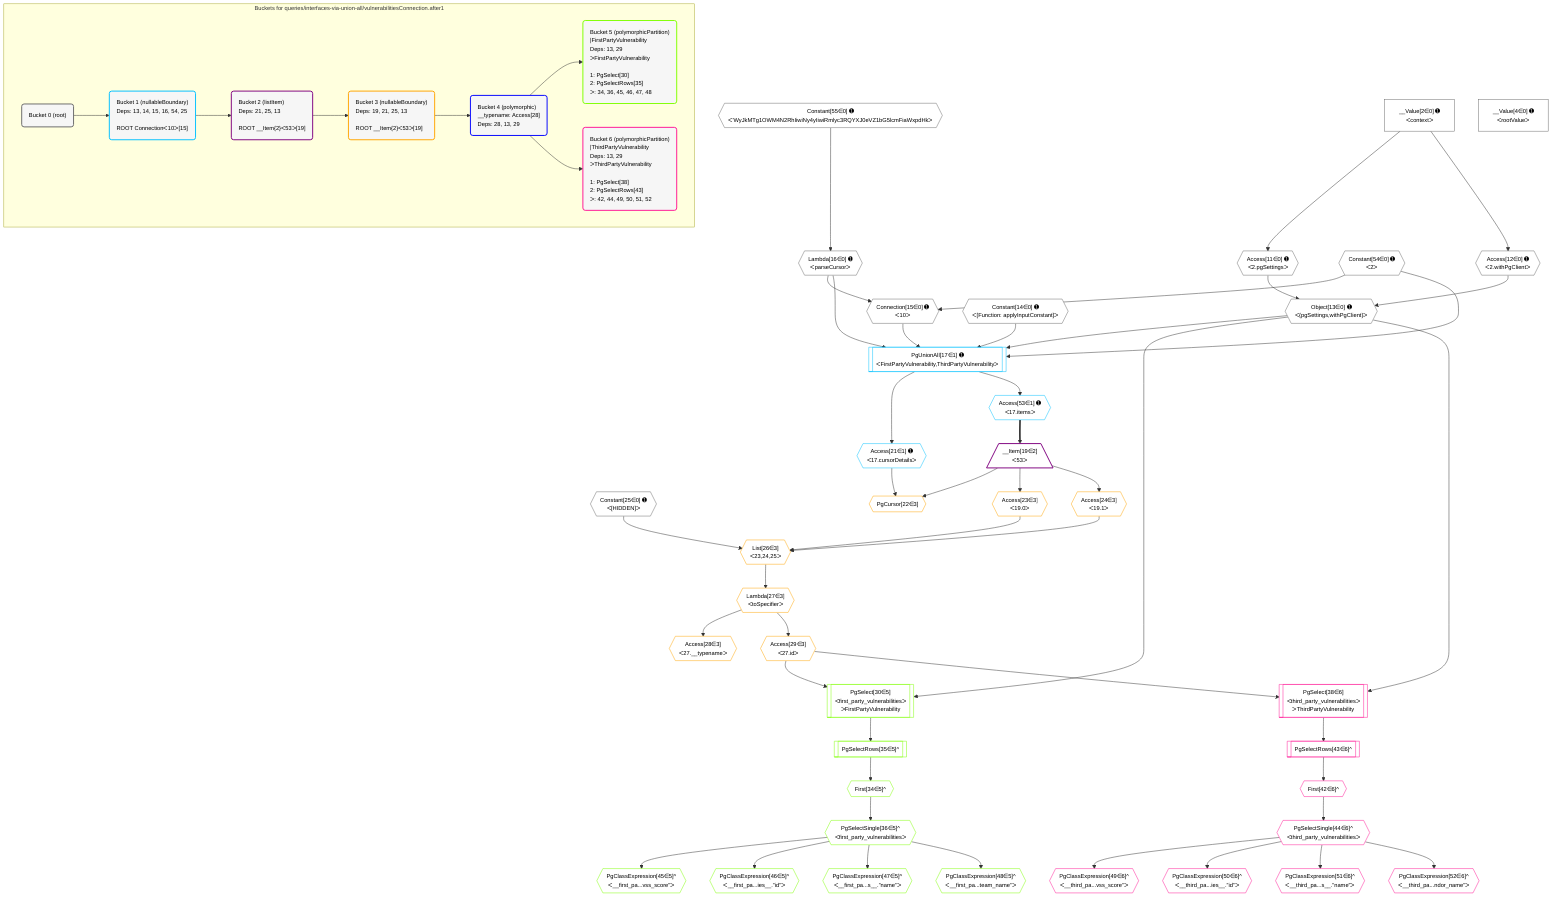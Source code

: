 %%{init: {'themeVariables': { 'fontSize': '12px'}}}%%
graph TD
    classDef path fill:#eee,stroke:#000,color:#000
    classDef plan fill:#fff,stroke-width:1px,color:#000
    classDef itemplan fill:#fff,stroke-width:2px,color:#000
    classDef unbatchedplan fill:#dff,stroke-width:1px,color:#000
    classDef sideeffectplan fill:#fcc,stroke-width:2px,color:#000
    classDef bucket fill:#f6f6f6,color:#000,stroke-width:2px,text-align:left

    subgraph "Buckets for queries/interfaces-via-union-all/vulnerabilitiesConnection.after1"
    Bucket0("Bucket 0 (root)"):::bucket
    Bucket1("Bucket 1 (nullableBoundary)<br />Deps: 13, 14, 15, 16, 54, 25<br /><br />ROOT Connectionᐸ10ᐳ[15]"):::bucket
    Bucket2("Bucket 2 (listItem)<br />Deps: 21, 25, 13<br /><br />ROOT __Item{2}ᐸ53ᐳ[19]"):::bucket
    Bucket3("Bucket 3 (nullableBoundary)<br />Deps: 19, 21, 25, 13<br /><br />ROOT __Item{2}ᐸ53ᐳ[19]"):::bucket
    Bucket4("Bucket 4 (polymorphic)<br />__typename: Access[28]<br />Deps: 28, 13, 29"):::bucket
    Bucket5("Bucket 5 (polymorphicPartition)<br />|FirstPartyVulnerability<br />Deps: 13, 29<br />ᐳFirstPartyVulnerability<br /><br />1: PgSelect[30]<br />2: PgSelectRows[35]<br />ᐳ: 34, 36, 45, 46, 47, 48"):::bucket
    Bucket6("Bucket 6 (polymorphicPartition)<br />|ThirdPartyVulnerability<br />Deps: 13, 29<br />ᐳThirdPartyVulnerability<br /><br />1: PgSelect[38]<br />2: PgSelectRows[43]<br />ᐳ: 42, 44, 49, 50, 51, 52"):::bucket
    end
    Bucket0 --> Bucket1
    Bucket1 --> Bucket2
    Bucket2 --> Bucket3
    Bucket3 --> Bucket4
    Bucket4 --> Bucket5 & Bucket6

    %% plan dependencies
    Object13{{"Object[13∈0] ➊<br />ᐸ{pgSettings,withPgClient}ᐳ"}}:::plan
    Access11{{"Access[11∈0] ➊<br />ᐸ2.pgSettingsᐳ"}}:::plan
    Access12{{"Access[12∈0] ➊<br />ᐸ2.withPgClientᐳ"}}:::plan
    Access11 & Access12 --> Object13
    Connection15{{"Connection[15∈0] ➊<br />ᐸ10ᐳ"}}:::plan
    Constant54{{"Constant[54∈0] ➊<br />ᐸ2ᐳ"}}:::plan
    Lambda16{{"Lambda[16∈0] ➊<br />ᐸparseCursorᐳ"}}:::plan
    Constant54 & Lambda16 --> Connection15
    __Value2["__Value[2∈0] ➊<br />ᐸcontextᐳ"]:::plan
    __Value2 --> Access11
    __Value2 --> Access12
    Constant55{{"Constant[55∈0] ➊<br />ᐸ'WyJkMTg1OWM4N2RhIiwiNy4yIiwiRmlyc3RQYXJ0eVZ1bG5lcmFiaWxpdHkᐳ"}}:::plan
    Constant55 --> Lambda16
    __Value4["__Value[4∈0] ➊<br />ᐸrootValueᐳ"]:::plan
    Constant14{{"Constant[14∈0] ➊<br />ᐸ[Function: applyInputConstant]ᐳ"}}:::plan
    Constant25{{"Constant[25∈0] ➊<br />ᐸ[HIDDEN]ᐳ"}}:::plan
    PgUnionAll17[["PgUnionAll[17∈1] ➊<br />ᐸFirstPartyVulnerability,ThirdPartyVulnerabilityᐳ"]]:::plan
    Object13 & Constant14 & Connection15 & Lambda16 & Constant54 --> PgUnionAll17
    Access21{{"Access[21∈1] ➊<br />ᐸ17.cursorDetailsᐳ"}}:::plan
    PgUnionAll17 --> Access21
    Access53{{"Access[53∈1] ➊<br />ᐸ17.itemsᐳ"}}:::plan
    PgUnionAll17 --> Access53
    __Item19[/"__Item[19∈2]<br />ᐸ53ᐳ"\]:::itemplan
    Access53 ==> __Item19
    List26{{"List[26∈3]<br />ᐸ23,24,25ᐳ"}}:::plan
    Access23{{"Access[23∈3]<br />ᐸ19.0ᐳ"}}:::plan
    Access24{{"Access[24∈3]<br />ᐸ19.1ᐳ"}}:::plan
    Access23 & Access24 & Constant25 --> List26
    PgCursor22{{"PgCursor[22∈3]"}}:::plan
    __Item19 & Access21 --> PgCursor22
    __Item19 --> Access23
    __Item19 --> Access24
    Lambda27{{"Lambda[27∈3]<br />ᐸtoSpecifierᐳ"}}:::plan
    List26 --> Lambda27
    Access28{{"Access[28∈3]<br />ᐸ27.__typenameᐳ"}}:::plan
    Lambda27 --> Access28
    Access29{{"Access[29∈3]<br />ᐸ27.idᐳ"}}:::plan
    Lambda27 --> Access29
    PgSelect30[["PgSelect[30∈5]<br />ᐸfirst_party_vulnerabilitiesᐳ<br />ᐳFirstPartyVulnerability"]]:::plan
    Object13 & Access29 --> PgSelect30
    First34{{"First[34∈5]^"}}:::plan
    PgSelectRows35[["PgSelectRows[35∈5]^"]]:::plan
    PgSelectRows35 --> First34
    PgSelect30 --> PgSelectRows35
    PgSelectSingle36{{"PgSelectSingle[36∈5]^<br />ᐸfirst_party_vulnerabilitiesᐳ"}}:::plan
    First34 --> PgSelectSingle36
    PgClassExpression45{{"PgClassExpression[45∈5]^<br />ᐸ__first_pa...vss_score”ᐳ"}}:::plan
    PgSelectSingle36 --> PgClassExpression45
    PgClassExpression46{{"PgClassExpression[46∈5]^<br />ᐸ__first_pa...ies__.”id”ᐳ"}}:::plan
    PgSelectSingle36 --> PgClassExpression46
    PgClassExpression47{{"PgClassExpression[47∈5]^<br />ᐸ__first_pa...s__.”name”ᐳ"}}:::plan
    PgSelectSingle36 --> PgClassExpression47
    PgClassExpression48{{"PgClassExpression[48∈5]^<br />ᐸ__first_pa...team_name”ᐳ"}}:::plan
    PgSelectSingle36 --> PgClassExpression48
    PgSelect38[["PgSelect[38∈6]<br />ᐸthird_party_vulnerabilitiesᐳ<br />ᐳThirdPartyVulnerability"]]:::plan
    Object13 & Access29 --> PgSelect38
    First42{{"First[42∈6]^"}}:::plan
    PgSelectRows43[["PgSelectRows[43∈6]^"]]:::plan
    PgSelectRows43 --> First42
    PgSelect38 --> PgSelectRows43
    PgSelectSingle44{{"PgSelectSingle[44∈6]^<br />ᐸthird_party_vulnerabilitiesᐳ"}}:::plan
    First42 --> PgSelectSingle44
    PgClassExpression49{{"PgClassExpression[49∈6]^<br />ᐸ__third_pa...vss_score”ᐳ"}}:::plan
    PgSelectSingle44 --> PgClassExpression49
    PgClassExpression50{{"PgClassExpression[50∈6]^<br />ᐸ__third_pa...ies__.”id”ᐳ"}}:::plan
    PgSelectSingle44 --> PgClassExpression50
    PgClassExpression51{{"PgClassExpression[51∈6]^<br />ᐸ__third_pa...s__.”name”ᐳ"}}:::plan
    PgSelectSingle44 --> PgClassExpression51
    PgClassExpression52{{"PgClassExpression[52∈6]^<br />ᐸ__third_pa...ndor_name”ᐳ"}}:::plan
    PgSelectSingle44 --> PgClassExpression52

    %% define steps
    classDef bucket0 stroke:#696969
    class Bucket0,__Value2,__Value4,Access11,Access12,Object13,Constant14,Connection15,Lambda16,Constant25,Constant54,Constant55 bucket0
    classDef bucket1 stroke:#00bfff
    class Bucket1,PgUnionAll17,Access21,Access53 bucket1
    classDef bucket2 stroke:#7f007f
    class Bucket2,__Item19 bucket2
    classDef bucket3 stroke:#ffa500
    class Bucket3,PgCursor22,Access23,Access24,List26,Lambda27,Access28,Access29 bucket3
    classDef bucket4 stroke:#0000ff
    class Bucket4 bucket4
    classDef bucket5 stroke:#7fff00
    class Bucket5,PgSelect30,First34,PgSelectRows35,PgSelectSingle36,PgClassExpression45,PgClassExpression46,PgClassExpression47,PgClassExpression48 bucket5
    classDef bucket6 stroke:#ff1493
    class Bucket6,PgSelect38,First42,PgSelectRows43,PgSelectSingle44,PgClassExpression49,PgClassExpression50,PgClassExpression51,PgClassExpression52 bucket6